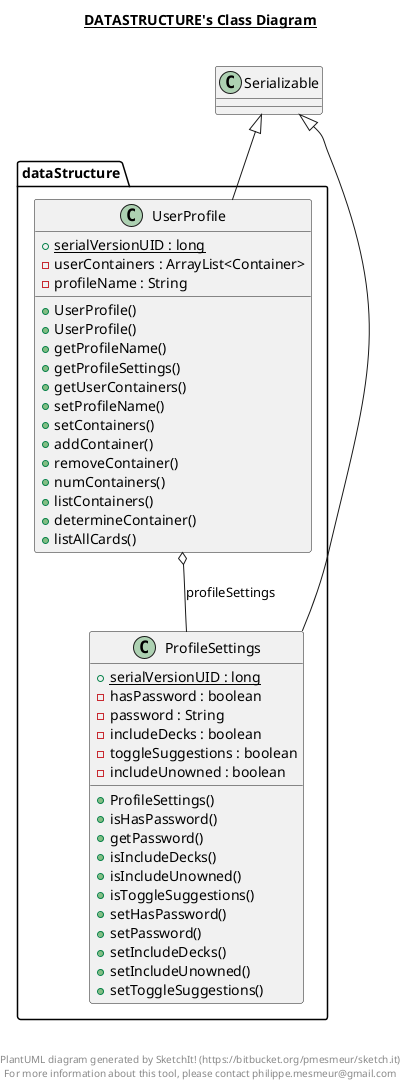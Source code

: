 @startuml

title __DATASTRUCTURE's Class Diagram__\n

  package dataStructure {
    class ProfileSettings {
        {static} + serialVersionUID : long
        - hasPassword : boolean
        - password : String
        - includeDecks : boolean
        - toggleSuggestions : boolean
        - includeUnowned : boolean
        + ProfileSettings()
        + isHasPassword()
        + getPassword()
        + isIncludeDecks()
        + isIncludeUnowned()
        + isToggleSuggestions()
        + setHasPassword()
        + setPassword()
        + setIncludeDecks()
        + setIncludeUnowned()
        + setToggleSuggestions()
    }
  }
  

  package dataStructure {
    class UserProfile {
        {static} + serialVersionUID : long
        - userContainers : ArrayList<Container>
        - profileName : String
        + UserProfile()
        + UserProfile()
        + getProfileName()
        + getProfileSettings()
        + getUserContainers()
        + setProfileName()
        + setContainers()
        + addContainer()
        + removeContainer()
        + numContainers()
        + listContainers()
        + determineContainer()
        + listAllCards()
    }
  }
  

  ProfileSettings -up-|> Serializable
  UserProfile -up-|> Serializable
  UserProfile o-- ProfileSettings : profileSettings


right footer


PlantUML diagram generated by SketchIt! (https://bitbucket.org/pmesmeur/sketch.it)
For more information about this tool, please contact philippe.mesmeur@gmail.com
endfooter

@enduml
